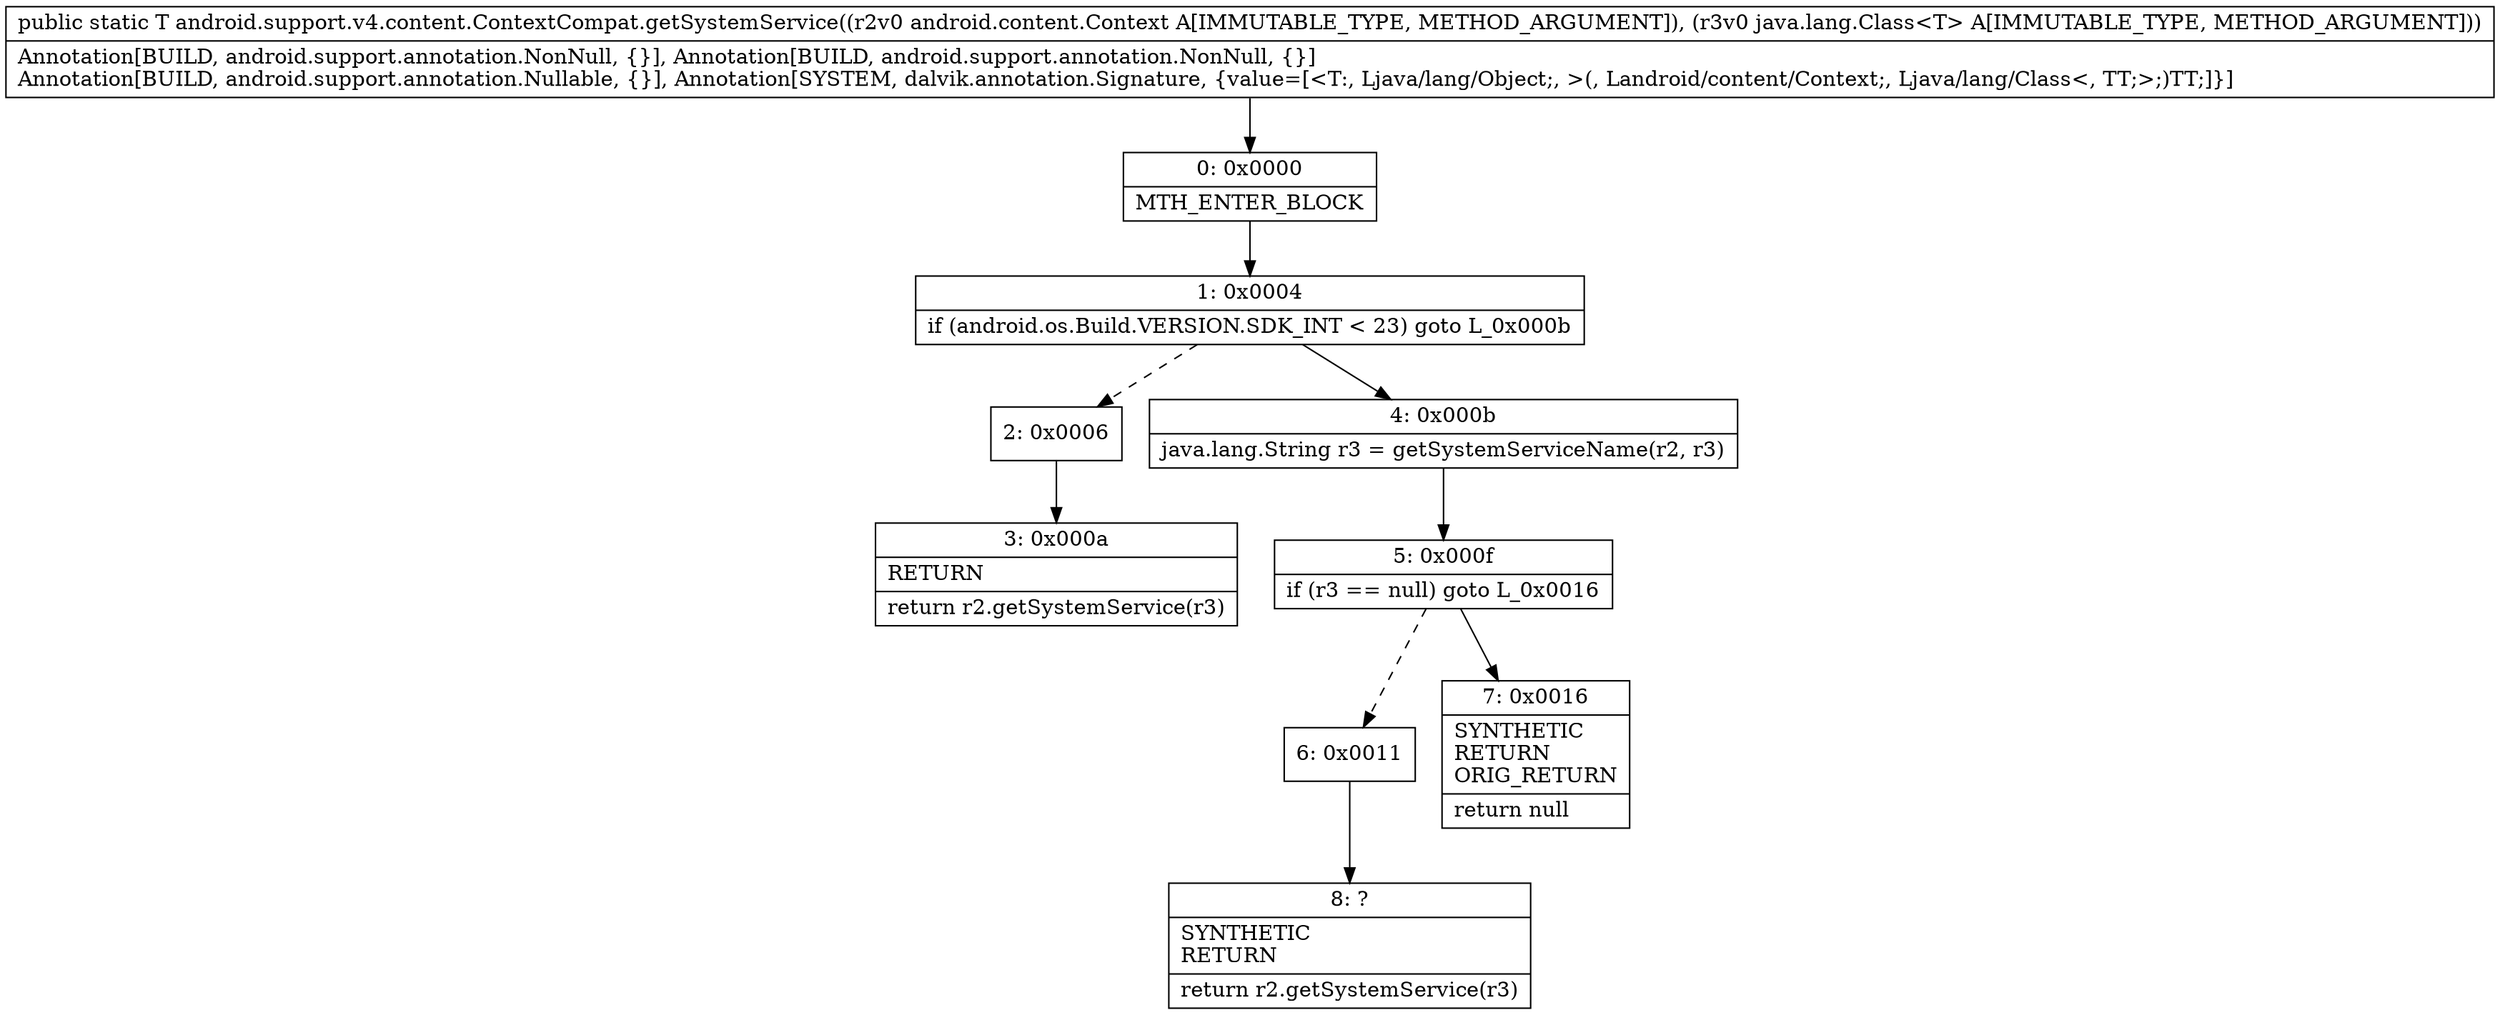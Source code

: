 digraph "CFG forandroid.support.v4.content.ContextCompat.getSystemService(Landroid\/content\/Context;Ljava\/lang\/Class;)Ljava\/lang\/Object;" {
Node_0 [shape=record,label="{0\:\ 0x0000|MTH_ENTER_BLOCK\l}"];
Node_1 [shape=record,label="{1\:\ 0x0004|if (android.os.Build.VERSION.SDK_INT \< 23) goto L_0x000b\l}"];
Node_2 [shape=record,label="{2\:\ 0x0006}"];
Node_3 [shape=record,label="{3\:\ 0x000a|RETURN\l|return r2.getSystemService(r3)\l}"];
Node_4 [shape=record,label="{4\:\ 0x000b|java.lang.String r3 = getSystemServiceName(r2, r3)\l}"];
Node_5 [shape=record,label="{5\:\ 0x000f|if (r3 == null) goto L_0x0016\l}"];
Node_6 [shape=record,label="{6\:\ 0x0011}"];
Node_7 [shape=record,label="{7\:\ 0x0016|SYNTHETIC\lRETURN\lORIG_RETURN\l|return null\l}"];
Node_8 [shape=record,label="{8\:\ ?|SYNTHETIC\lRETURN\l|return r2.getSystemService(r3)\l}"];
MethodNode[shape=record,label="{public static T android.support.v4.content.ContextCompat.getSystemService((r2v0 android.content.Context A[IMMUTABLE_TYPE, METHOD_ARGUMENT]), (r3v0 java.lang.Class\<T\> A[IMMUTABLE_TYPE, METHOD_ARGUMENT]))  | Annotation[BUILD, android.support.annotation.NonNull, \{\}], Annotation[BUILD, android.support.annotation.NonNull, \{\}]\lAnnotation[BUILD, android.support.annotation.Nullable, \{\}], Annotation[SYSTEM, dalvik.annotation.Signature, \{value=[\<T:, Ljava\/lang\/Object;, \>(, Landroid\/content\/Context;, Ljava\/lang\/Class\<, TT;\>;)TT;]\}]\l}"];
MethodNode -> Node_0;
Node_0 -> Node_1;
Node_1 -> Node_2[style=dashed];
Node_1 -> Node_4;
Node_2 -> Node_3;
Node_4 -> Node_5;
Node_5 -> Node_6[style=dashed];
Node_5 -> Node_7;
Node_6 -> Node_8;
}

